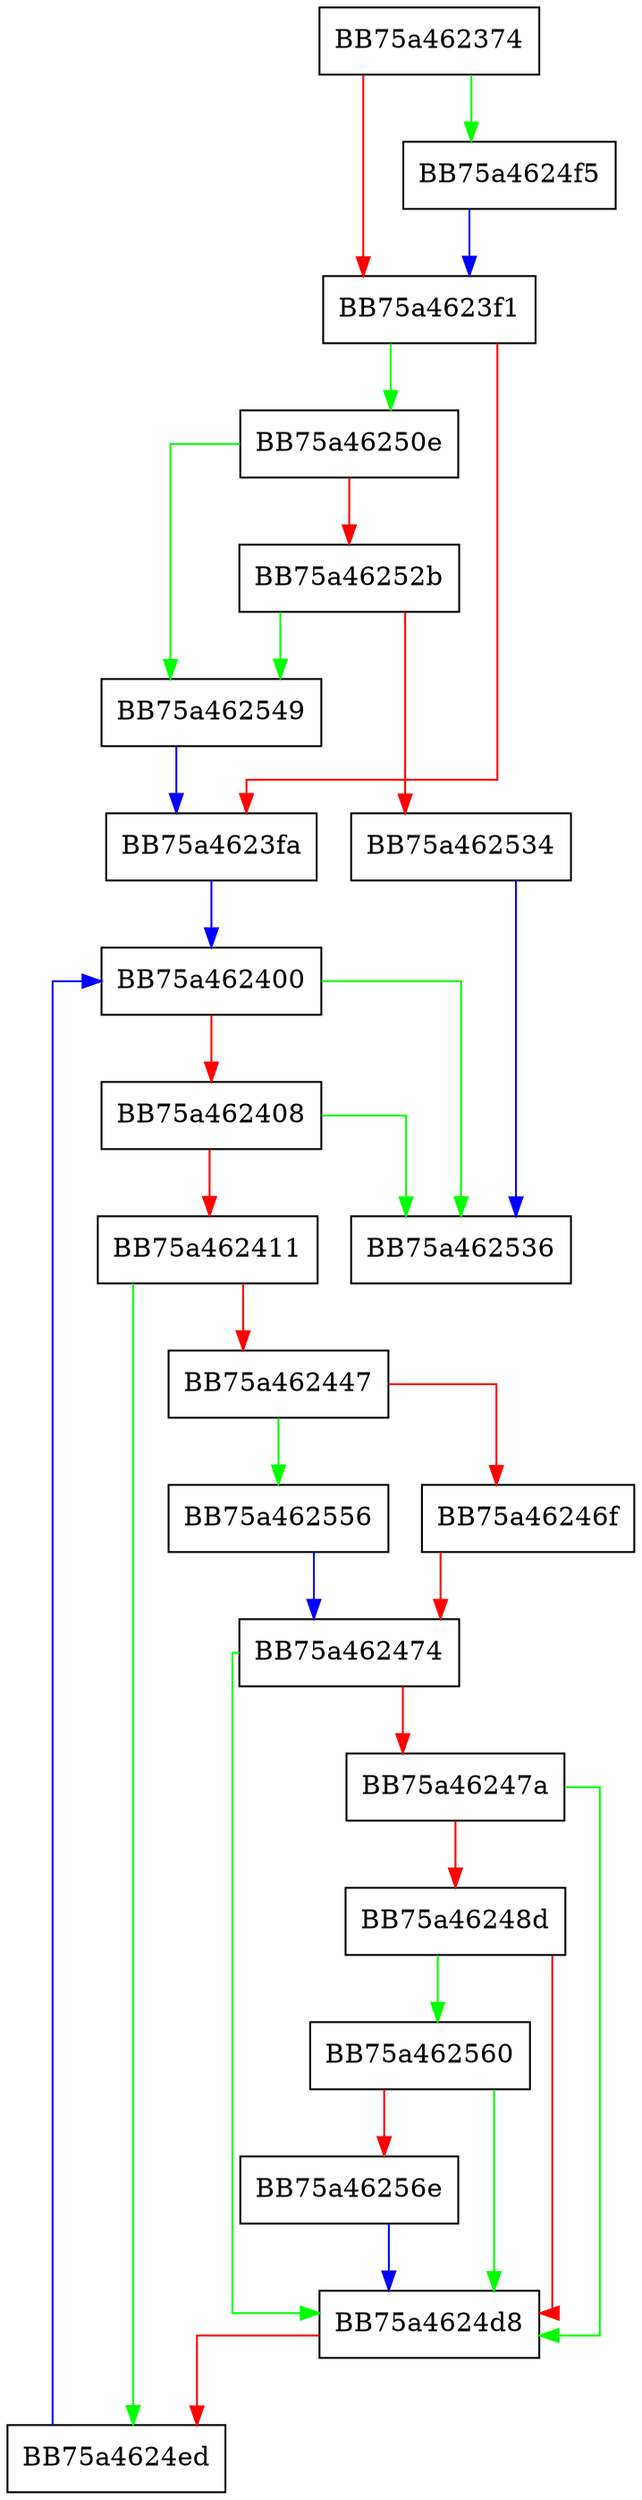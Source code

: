 digraph backupOnePage {
  node [shape="box"];
  graph [splines=ortho];
  BB75a462374 -> BB75a4624f5 [color="green"];
  BB75a462374 -> BB75a4623f1 [color="red"];
  BB75a4623f1 -> BB75a46250e [color="green"];
  BB75a4623f1 -> BB75a4623fa [color="red"];
  BB75a4623fa -> BB75a462400 [color="blue"];
  BB75a462400 -> BB75a462536 [color="green"];
  BB75a462400 -> BB75a462408 [color="red"];
  BB75a462408 -> BB75a462536 [color="green"];
  BB75a462408 -> BB75a462411 [color="red"];
  BB75a462411 -> BB75a4624ed [color="green"];
  BB75a462411 -> BB75a462447 [color="red"];
  BB75a462447 -> BB75a462556 [color="green"];
  BB75a462447 -> BB75a46246f [color="red"];
  BB75a46246f -> BB75a462474 [color="red"];
  BB75a462474 -> BB75a4624d8 [color="green"];
  BB75a462474 -> BB75a46247a [color="red"];
  BB75a46247a -> BB75a4624d8 [color="green"];
  BB75a46247a -> BB75a46248d [color="red"];
  BB75a46248d -> BB75a462560 [color="green"];
  BB75a46248d -> BB75a4624d8 [color="red"];
  BB75a4624d8 -> BB75a4624ed [color="red"];
  BB75a4624ed -> BB75a462400 [color="blue"];
  BB75a4624f5 -> BB75a4623f1 [color="blue"];
  BB75a46250e -> BB75a462549 [color="green"];
  BB75a46250e -> BB75a46252b [color="red"];
  BB75a46252b -> BB75a462549 [color="green"];
  BB75a46252b -> BB75a462534 [color="red"];
  BB75a462534 -> BB75a462536 [color="blue"];
  BB75a462549 -> BB75a4623fa [color="blue"];
  BB75a462556 -> BB75a462474 [color="blue"];
  BB75a462560 -> BB75a4624d8 [color="green"];
  BB75a462560 -> BB75a46256e [color="red"];
  BB75a46256e -> BB75a4624d8 [color="blue"];
}